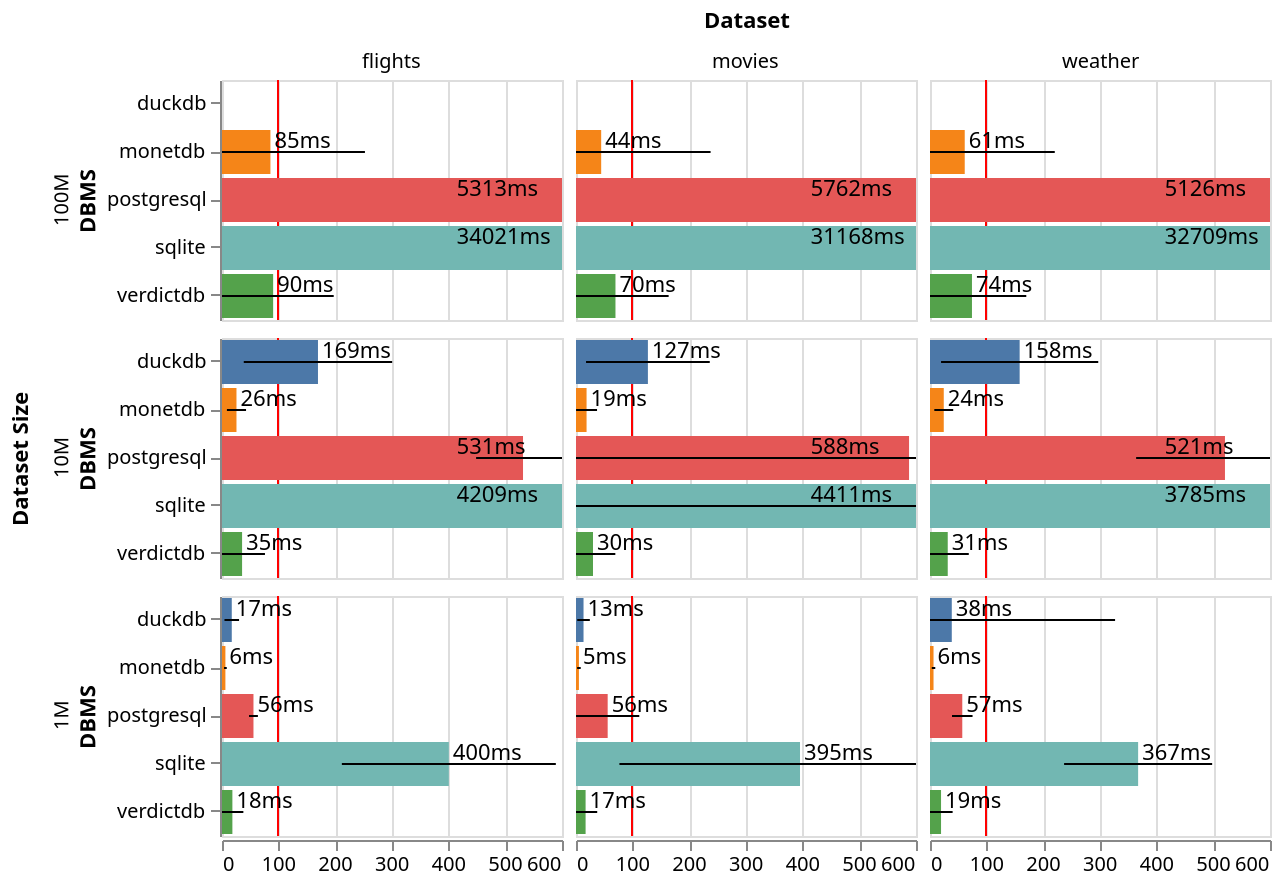 {
  "$schema": "https://vega.github.io/schema/vega-lite/v4.json",
  "description": "A simple bar chart with embedded data.",
  "data": {
    "values": [
      {
        "dataset_size": "100M",
        "dataset": "flights",
        "driver": "monetdb",
        "meanDuration": 85.4475102738,
        "countAnswered": 37474,
        "durationCiLower": 83.7588430121,
        "durationCiUpper": 87.1361775355,
        "durationStd": 166.7811604109,
        "countViolated": 12326.0,
        "responseRate": 0.0682090645
      },
      {
        "dataset_size": "100M",
        "dataset": "flights",
        "driver": "postgresql",
        "meanDuration": 5312.5874558304,
        "countAnswered": 1132,
        "durationCiLower": 5256.3799706669,
        "durationCiUpper": 5368.7949409939,
        "durationStd": 963.8384929249,
        "countViolated": 1132.0,
        "responseRate": 0.0
      },
      {
        "dataset_size": "100M",
        "dataset": "flights",
        "driver": "sqlite",
        "meanDuration": 34020.7299270073,
        "countAnswered": 137,
        "durationCiLower": 33339.6234949312,
        "durationCiUpper": 34701.8363590833,
        "durationStd": 4031.3028500934,
        "countViolated": 137.0,
        "responseRate": 0.0
      },
      {
        "dataset_size": "100M",
        "dataset": "flights",
        "driver": "verdictdb",
        "meanDuration": 90.2528694405,
        "countAnswered": 33456,
        "durationCiLower": 89.1077306924,
        "durationCiUpper": 91.3980081885,
        "durationStd": 106.8639724851,
        "countViolated": 10366.0,
        "responseRate": 0.0626271393
      },
      {
        "dataset_size": "100M",
        "dataset": "movies",
        "driver": "monetdb",
        "meanDuration": 44.4407223476,
        "countAnswered": 44300,
        "durationCiLower": 42.642966198,
        "durationCiUpper": 46.2384784973,
        "durationStd": 193.0512815141,
        "countViolated": 6264.0,
        "responseRate": 0.1314078425
      },
      {
        "dataset_size": "100M",
        "dataset": "movies",
        "driver": "postgresql",
        "meanDuration": 5761.9461538462,
        "countAnswered": 520,
        "durationCiLower": 5346.4772149091,
        "durationCiUpper": 6177.4150927832,
        "durationStd": 4822.5659797539,
        "countViolated": 520.0,
        "responseRate": 0.0
      },
      {
        "dataset_size": "100M",
        "dataset": "movies",
        "driver": "sqlite",
        "meanDuration": 31167.8615384615,
        "countAnswered": 65,
        "durationCiLower": 30224.5999858674,
        "durationCiUpper": 32111.1230910556,
        "durationStd": 3806.7301785658,
        "countViolated": 65.0,
        "responseRate": 0.0
      },
      {
        "dataset_size": "100M",
        "dataset": "movies",
        "driver": "verdictdb",
        "meanDuration": 69.6492505353,
        "countAnswered": 25685,
        "durationCiLower": 68.5017406412,
        "durationCiUpper": 70.7967604294,
        "durationStd": 93.8269644828,
        "countViolated": 6069.0,
        "responseRate": 0.0677699084
      },
      {
        "dataset_size": "100M",
        "dataset": "weather",
        "driver": "monetdb",
        "meanDuration": 61.2940521763,
        "countAnswered": 59299,
        "durationCiLower": 60.015296766,
        "durationCiUpper": 62.5728075865,
        "durationStd": 158.8745060257,
        "countViolated": 12862.0,
        "responseRate": 0.085523117
      },
      {
        "dataset_size": "100M",
        "dataset": "weather",
        "driver": "postgresql",
        "meanDuration": 5125.9236220472,
        "countAnswered": 1270,
        "durationCiLower": 5075.5335625525,
        "durationCiUpper": 5176.313681542,
        "durationStd": 915.3437535851,
        "countViolated": 1270.0,
        "responseRate": 0.0
      },
      {
        "dataset_size": "100M",
        "dataset": "weather",
        "driver": "sqlite",
        "meanDuration": 32709.0137931034,
        "countAnswered": 145,
        "durationCiLower": 32269.8124408243,
        "durationCiUpper": 33148.2151453825,
        "durationStd": 2675.6811385821,
        "countViolated": 145.0,
        "responseRate": 0.0
      },
      {
        "dataset_size": "100M",
        "dataset": "weather",
        "driver": "verdictdb",
        "meanDuration": 74.0505827821,
        "countAnswered": 44442,
        "durationCiLower": 73.1593174497,
        "durationCiUpper": 74.9418481144,
        "durationStd": 95.8614275715,
        "countViolated": 10812.0,
        "responseRate": 0.0619364392
      },
      {
        "dataset_size": "10M",
        "dataset": "flights",
        "driver": "duckdb",
        "meanDuration": 169.3615426289,
        "countAnswered": 317484,
        "durationCiLower": 168.9060463021,
        "durationCiUpper": 169.8170389557,
        "durationStd": 130.9471510196,
        "countViolated": 220119.0,
        "responseRate": 0.2640836475
      },
      {
        "dataset_size": "10M",
        "dataset": "flights",
        "driver": "monetdb",
        "meanDuration": 25.541600144,
        "countAnswered": 83305,
        "durationCiLower": 25.4269735355,
        "durationCiUpper": 25.6562267526,
        "durationStd": 16.8797720132,
        "countViolated": 3.0,
        "responseRate": 0.225940492
      },
      {
        "dataset_size": "10M",
        "dataset": "flights",
        "driver": "postgresql",
        "meanDuration": 531.2059496568,
        "countAnswered": 7866,
        "durationCiLower": 529.3760822815,
        "durationCiUpper": 533.035817032,
        "durationStd": 82.7907190513,
        "countViolated": 7866.0,
        "responseRate": 0.0
      },
      {
        "dataset_size": "10M",
        "dataset": "flights",
        "driver": "sqlite",
        "meanDuration": 4209.097733711,
        "countAnswered": 1412,
        "durationCiLower": 4068.4102156871,
        "durationCiUpper": 4349.785251735,
        "durationStd": 2694.958801455,
        "countViolated": 1412.0,
        "responseRate": 0.0
      },
      {
        "dataset_size": "10M",
        "dataset": "flights",
        "driver": "verdictdb",
        "meanDuration": 35.4376533972,
        "countAnswered": 66820,
        "durationCiLower": 35.1315753177,
        "durationCiUpper": 35.7437314766,
        "durationStd": 40.3672816973,
        "countViolated": 1458.0,
        "responseRate": 0.1772817272
      },
      {
        "dataset_size": "10M",
        "dataset": "movies",
        "driver": "duckdb",
        "meanDuration": 126.8831300813,
        "countAnswered": 244032,
        "durationCiLower": 126.4500593061,
        "durationCiUpper": 127.3162008565,
        "durationStd": 109.1520814778,
        "countViolated": 162363.0,
        "responseRate": 0.2821523579
      },
      {
        "dataset_size": "10M",
        "dataset": "movies",
        "driver": "monetdb",
        "meanDuration": 18.6363336369,
        "countAnswered": 75759,
        "durationCiLower": 18.5046550962,
        "durationCiUpper": 18.7680121777,
        "durationStd": 18.4917107756,
        "countViolated": 10.0,
        "responseRate": 0.2616997754
      },
      {
        "dataset_size": "10M",
        "dataset": "movies",
        "driver": "postgresql",
        "meanDuration": 587.7464916252,
        "countAnswered": 4418,
        "durationCiLower": 563.1354160488,
        "durationCiUpper": 612.3575672015,
        "durationStd": 834.4039203,
        "countViolated": 4418.0,
        "responseRate": 0.0
      },
      {
        "dataset_size": "10M",
        "dataset": "movies",
        "driver": "sqlite",
        "meanDuration": 4410.8213762811,
        "countAnswered": 683,
        "durationCiLower": 4072.6178496541,
        "durationCiUpper": 4749.0249029081,
        "durationStd": 4501.6215078256,
        "countViolated": 683.0,
        "responseRate": 0.0
      },
      {
        "dataset_size": "10M",
        "dataset": "movies",
        "driver": "verdictdb",
        "meanDuration": 29.9926410799,
        "countAnswered": 49192,
        "durationCiLower": 29.6443185796,
        "durationCiUpper": 30.3409635801,
        "durationStd": 39.4157679028,
        "countViolated": 1796.0,
        "responseRate": 0.1637450337
      },
      {
        "dataset_size": "10M",
        "dataset": "weather",
        "driver": "duckdb",
        "meanDuration": 158.2073032496,
        "countAnswered": 472858,
        "durationCiLower": 157.8119731408,
        "durationCiUpper": 158.6026333584,
        "durationStd": 138.6998718444,
        "countViolated": 302212.0,
        "responseRate": 0.3142790842
      },
      {
        "dataset_size": "10M",
        "dataset": "weather",
        "driver": "monetdb",
        "meanDuration": 24.2795805321,
        "countAnswered": 108137,
        "durationCiLower": 24.1802165344,
        "durationCiUpper": 24.3789445298,
        "durationStd": 16.6710618473,
        "countViolated": 10.0,
        "responseRate": 0.1991377151
      },
      {
        "dataset_size": "10M",
        "dataset": "weather",
        "driver": "postgresql",
        "meanDuration": 520.5252589305,
        "countAnswered": 9462,
        "durationCiLower": 517.3664272189,
        "durationCiUpper": 523.684090642,
        "durationStd": 156.752438819,
        "countViolated": 9462.0,
        "responseRate": 0.0
      },
      {
        "dataset_size": "10M",
        "dataset": "weather",
        "driver": "sqlite",
        "meanDuration": 3784.8785211268,
        "countAnswered": 1704,
        "durationCiLower": 3699.8997922764,
        "durationCiUpper": 3869.8572499771,
        "durationStd": 1788.4967887231,
        "countViolated": 1704.0,
        "responseRate": 0.0
      },
      {
        "dataset_size": "10M",
        "dataset": "weather",
        "driver": "verdictdb",
        "meanDuration": 31.3042829746,
        "countAnswered": 84474,
        "durationCiLower": 31.0539522418,
        "durationCiUpper": 31.5546137075,
        "durationStd": 37.1211469673,
        "countViolated": 2019.0,
        "responseRate": 0.1518575407
      },
      {
        "dataset_size": "1M",
        "dataset": "flights",
        "driver": "duckdb",
        "meanDuration": 17.2363378944,
        "countAnswered": 343267,
        "durationCiLower": 17.1932668542,
        "durationCiUpper": 17.2794089347,
        "durationStd": 12.875134242,
        "countViolated": 3.0,
        "responseRate": 0.9310369145
      },
      {
        "dataset_size": "1M",
        "dataset": "flights",
        "driver": "monetdb",
        "meanDuration": 5.9992821119,
        "countAnswered": 220090,
        "durationCiLower": 5.9892695641,
        "durationCiUpper": 6.0092946596,
        "durationStd": 2.3965929425,
        "countViolated": 0.0,
        "responseRate": 0.5969513684
      },
      {
        "dataset_size": "1M",
        "dataset": "flights",
        "driver": "postgresql",
        "meanDuration": 55.5312349622,
        "countAnswered": 45718,
        "durationCiLower": 55.4594748614,
        "durationCiUpper": 55.6029950629,
        "durationStd": 7.8282928204,
        "countViolated": 220.0,
        "responseRate": 0.1234044862
      },
      {
        "dataset_size": "1M",
        "dataset": "flights",
        "driver": "sqlite",
        "meanDuration": 400.2926393166,
        "countAnswered": 10067,
        "durationCiLower": 396.6040545115,
        "durationCiUpper": 403.9812241216,
        "durationStd": 188.8032615083,
        "countViolated": 10067.0,
        "responseRate": 0.0
      },
      {
        "dataset_size": "1M",
        "dataset": "flights",
        "driver": "verdictdb",
        "meanDuration": 18.3228949688,
        "countAnswered": 99856,
        "durationCiLower": 18.2027578781,
        "durationCiUpper": 18.4430320594,
        "durationStd": 19.3691622799,
        "countViolated": 49.0,
        "responseRate": 0.2707070981
      },
      {
        "dataset_size": "1M",
        "dataset": "movies",
        "driver": "duckdb",
        "meanDuration": 13.2777728841,
        "countAnswered": 272460,
        "durationCiLower": 13.2360043646,
        "durationCiUpper": 13.3195414036,
        "durationStd": 11.1237299573,
        "countViolated": 5.0,
        "responseRate": 0.9412851961
      },
      {
        "dataset_size": "1M",
        "dataset": "movies",
        "driver": "monetdb",
        "meanDuration": 5.1421621734,
        "countAnswered": 191992,
        "durationCiLower": 5.1280021747,
        "durationCiUpper": 5.1563221722,
        "durationStd": 3.1655848048,
        "countViolated": 0.0,
        "responseRate": 0.6632993609
      },
      {
        "dataset_size": "1M",
        "dataset": "movies",
        "driver": "postgresql",
        "meanDuration": 55.8971704624,
        "countAnswered": 30429,
        "durationCiLower": 55.2704103371,
        "durationCiUpper": 56.5239305877,
        "durationStd": 55.7801698165,
        "countViolated": 843.0,
        "responseRate": 0.1022145448
      },
      {
        "dataset_size": "1M",
        "dataset": "movies",
        "driver": "sqlite",
        "meanDuration": 395.3197637292,
        "countAnswered": 6264,
        "durationCiLower": 387.4259154101,
        "durationCiUpper": 403.2136120484,
        "durationStd": 318.7004103275,
        "countViolated": 6264.0,
        "responseRate": 0.0
      },
      {
        "dataset_size": "1M",
        "dataset": "movies",
        "driver": "verdictdb",
        "meanDuration": 16.9335087866,
        "countAnswered": 71814,
        "durationCiLower": 16.7836589227,
        "durationCiUpper": 17.0833586504,
        "durationStd": 20.4882799909,
        "countViolated": 57.0,
        "responseRate": 0.2479081016
      },
      {
        "dataset_size": "1M",
        "dataset": "weather",
        "driver": "duckdb",
        "meanDuration": 38.4364959679,
        "countAnswered": 515235,
        "durationCiLower": 37.6496428522,
        "durationCiUpper": 39.2233490835,
        "durationStd": 288.1689844985,
        "countViolated": 3115.0,
        "responseRate": 0.9431724422
      },
      {
        "dataset_size": "1M",
        "dataset": "weather",
        "driver": "monetdb",
        "meanDuration": 6.224494466,
        "countAnswered": 297161,
        "durationCiLower": 6.2133619423,
        "durationCiUpper": 6.2356269897,
        "durationStd": 3.0962760524,
        "countViolated": 0.0,
        "responseRate": 0.5472820161
      },
      {
        "dataset_size": "1M",
        "dataset": "weather",
        "driver": "postgresql",
        "meanDuration": 56.9599776584,
        "countAnswered": 51921,
        "durationCiLower": 56.8041073884,
        "durationCiUpper": 57.1158479283,
        "durationStd": 18.120767841,
        "countViolated": 412.0,
        "responseRate": 0.0948642297
      },
      {
        "dataset_size": "1M",
        "dataset": "weather",
        "driver": "sqlite",
        "meanDuration": 367.2801596806,
        "countAnswered": 12525,
        "durationCiLower": 364.9920701207,
        "durationCiUpper": 369.5682492406,
        "durationStd": 130.6386915715,
        "countViolated": 12525.0,
        "responseRate": 0.0
      },
      {
        "dataset_size": "1M",
        "dataset": "weather",
        "driver": "verdictdb",
        "meanDuration": 19.485487659,
        "countAnswered": 112835,
        "durationCiLower": 19.3662663889,
        "durationCiUpper": 19.6047089291,
        "durationStd": 20.4325660341,
        "countViolated": 130.0,
        "responseRate": 0.207569027
      }
    ]
  },
  "transform": [
    {
      "calculate": "round(datum.meanDuration) + 'ms'",
      "as": "durationNice"
    },
    {
      "calculate": "clamp(datum.meanDuration,0,407)",
      "as": "durationTextPos"
    }
  ],
  "facet": {
    "row": {
      "field": "dataset_size",
      "type": "ordinal",
      "title": "Dataset Size",
      "header": {
        "labelPadding": 2,
        "titlePadding": 0
      }
    },
    "column": {
      "field": "dataset",
      "type": "nominal",
      "title": "Dataset",
      "header": {
        "labelPadding": 2,
        "titlePadding": 0
      }
    }
  },
  "config": {
    "facet": {
      "spacing": 5
    }
  },
  "spec": {
    "height": 120,
    "width": 170,
    "layer": [
      {
        "mark": {
          "type": "rule",
          "color": "red"
        },
        "encoding": {
          "x": {
            "value": 28
          }
        }
      },
      {
        "mark": {
          "type": "bar",
          "clip": true,
          "height": 22
        },
        "encoding": {
          "y": {
            "field": "driver",
            "type": "nominal",
            "title": "DBMS"
          },
          "x": {
            "field": "meanDuration",
            "type": "quantitative",
            "scale": {
              "domain": [
                0,
                600
              ]
            },
            "title": "Mean Duration (with Std. Dev.)"
          },
          "color": {
            "field": "driver",
            "type": "nominal",
            "title": "DBMS",
            "legend": null
          }
        }
      },
      {
        "mark": {
          "type": "errorbar",
          "clip": true
        },
        "encoding": {
          "x": {
            "field": "meanDuration",
            "type": "quantitative",
            "scale": {
              "domain": [
                0,
                600
              ]
            },
            "title": null
          },
          "xError": {
            "field": "durationStd"
          },
          "y": {
            "field": "driver",
            "type": "nominal",
            "title": "DBMS"
          }
        }
      },
      {
        "mark": {
          "type": "text",
          "align": "left",
          "baseline": "middle",
          "clip": true,
          "dy": -5,
          "dx": 2
        },
        "encoding": {
          "text": {
            "field": "durationNice",
            "type": "nominal"
          },
          "y": {
            "field": "driver",
            "type": "nominal",
            "title": "DBMS"
          },
          "x": {
            "field": "durationTextPos",
            "type": "quantitative"
          }
        }
      }
    ]
  }
}
